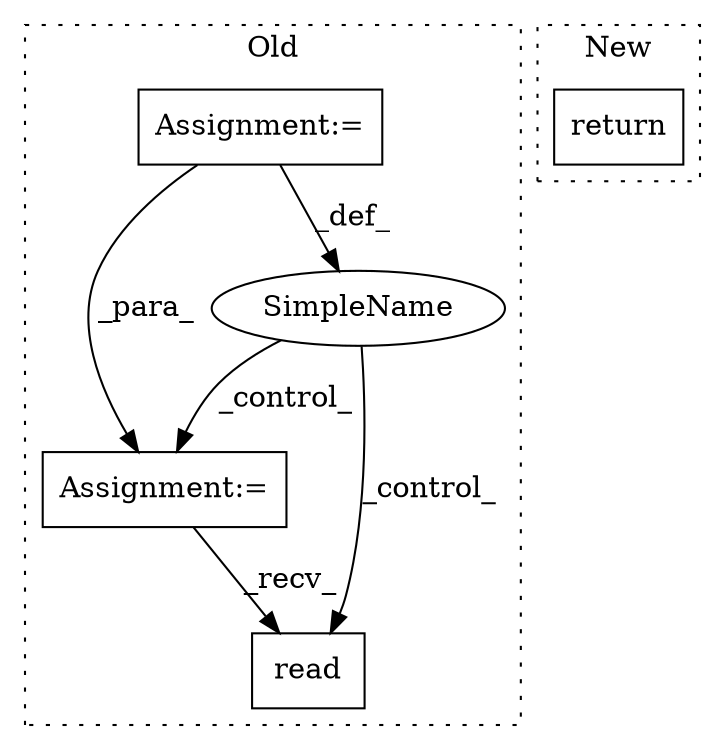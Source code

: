 digraph G {
subgraph cluster0 {
1 [label="read" a="32" s="1162" l="6" shape="box"];
3 [label="Assignment:=" a="7" s="1073" l="1" shape="box"];
4 [label="SimpleName" a="42" s="1031" l="8" shape="ellipse"];
5 [label="Assignment:=" a="7" s="974,1051" l="53,2" shape="box"];
label = "Old";
style="dotted";
}
subgraph cluster1 {
2 [label="return" a="41" s="407" l="7" shape="box"];
label = "New";
style="dotted";
}
3 -> 1 [label="_recv_"];
4 -> 1 [label="_control_"];
4 -> 3 [label="_control_"];
5 -> 3 [label="_para_"];
5 -> 4 [label="_def_"];
}